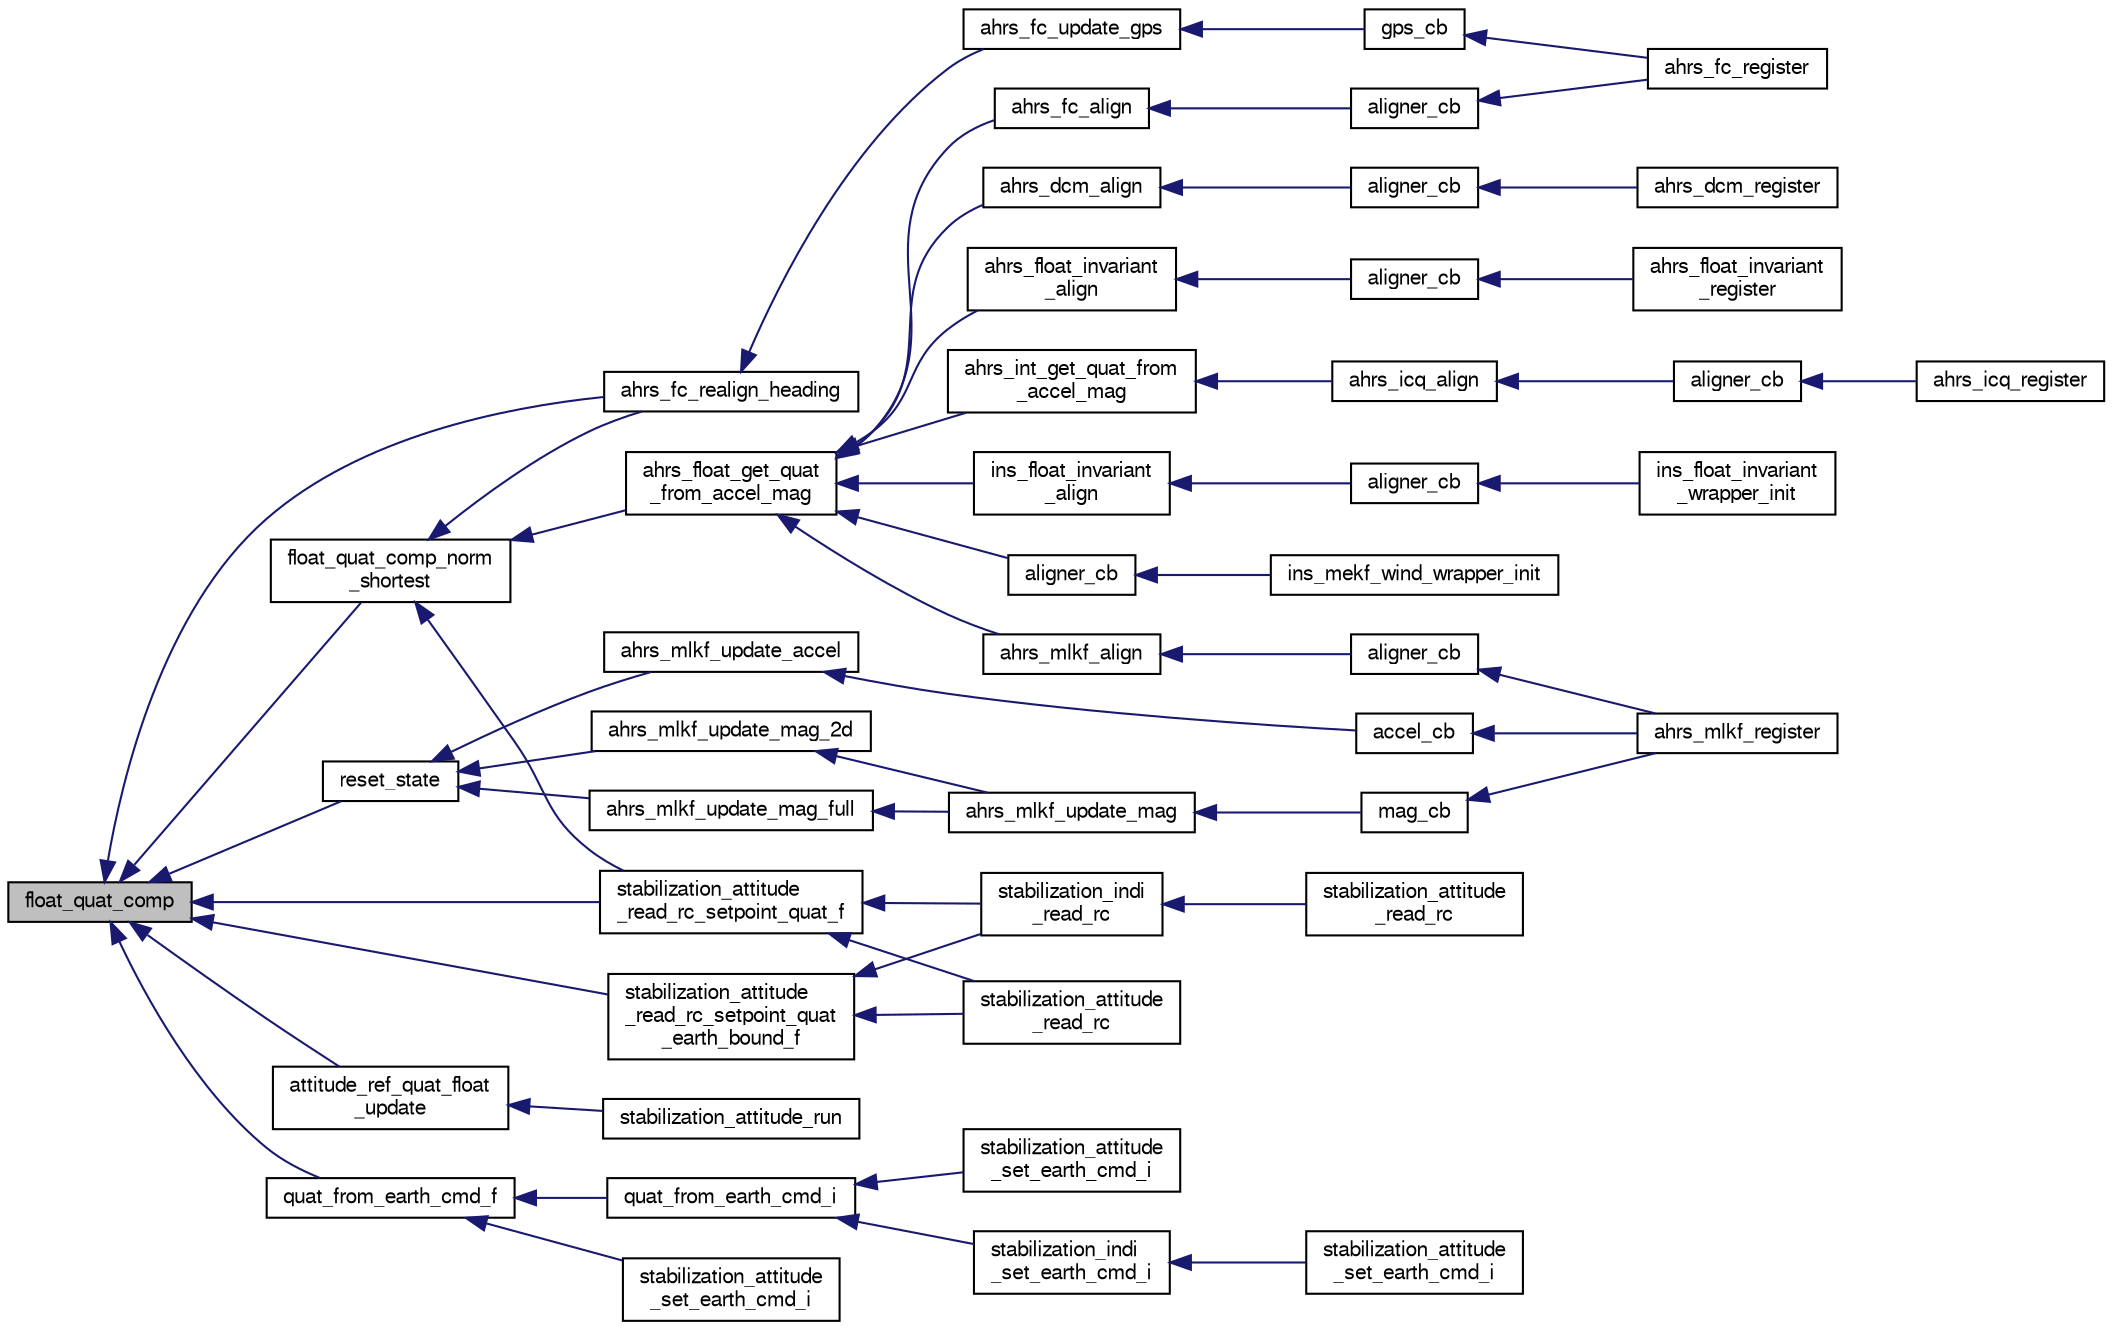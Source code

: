 digraph "float_quat_comp"
{
  edge [fontname="FreeSans",fontsize="10",labelfontname="FreeSans",labelfontsize="10"];
  node [fontname="FreeSans",fontsize="10",shape=record];
  rankdir="LR";
  Node1 [label="float_quat_comp",height=0.2,width=0.4,color="black", fillcolor="grey75", style="filled", fontcolor="black"];
  Node1 -> Node2 [dir="back",color="midnightblue",fontsize="10",style="solid",fontname="FreeSans"];
  Node2 [label="ahrs_fc_realign_heading",height=0.2,width=0.4,color="black", fillcolor="white", style="filled",URL="$ahrs__float__cmpl_8h.html#aaabc7dc5bd1a6623dfd6b6642badcb1c",tooltip="Hard reset yaw to a heading. "];
  Node2 -> Node3 [dir="back",color="midnightblue",fontsize="10",style="solid",fontname="FreeSans"];
  Node3 [label="ahrs_fc_update_gps",height=0.2,width=0.4,color="black", fillcolor="white", style="filled",URL="$ahrs__float__cmpl_8h.html#ad866a4c74ddf87b458a8cadc7a002ef2"];
  Node3 -> Node4 [dir="back",color="midnightblue",fontsize="10",style="solid",fontname="FreeSans"];
  Node4 [label="gps_cb",height=0.2,width=0.4,color="black", fillcolor="white", style="filled",URL="$ahrs__float__cmpl__wrapper_8c.html#a1c1656ce80fe1f1ad49fea691164dbf8"];
  Node4 -> Node5 [dir="back",color="midnightblue",fontsize="10",style="solid",fontname="FreeSans"];
  Node5 [label="ahrs_fc_register",height=0.2,width=0.4,color="black", fillcolor="white", style="filled",URL="$ahrs__float__cmpl__wrapper_8h.html#aa47cd2e2f95362dd732bac1f275344e0"];
  Node1 -> Node6 [dir="back",color="midnightblue",fontsize="10",style="solid",fontname="FreeSans"];
  Node6 [label="attitude_ref_quat_float\l_update",height=0.2,width=0.4,color="black", fillcolor="white", style="filled",URL="$stabilization__attitude__ref__quat__float_8h.html#a6246617981d4269af34291dafdd9f1e3"];
  Node6 -> Node7 [dir="back",color="midnightblue",fontsize="10",style="solid",fontname="FreeSans"];
  Node7 [label="stabilization_attitude_run",height=0.2,width=0.4,color="black", fillcolor="white", style="filled",URL="$stabilization__attitude__quat__float_8c.html#a18a45e70bf2fae908ece863a764f777b"];
  Node1 -> Node8 [dir="back",color="midnightblue",fontsize="10",style="solid",fontname="FreeSans"];
  Node8 [label="float_quat_comp_norm\l_shortest",height=0.2,width=0.4,color="black", fillcolor="white", style="filled",URL="$group__math__algebra__float.html#ga1046209eec005141af05e1098b559487",tooltip="Composition (multiplication) of two quaternions with normalization. "];
  Node8 -> Node9 [dir="back",color="midnightblue",fontsize="10",style="solid",fontname="FreeSans"];
  Node9 [label="stabilization_attitude\l_read_rc_setpoint_quat_f",height=0.2,width=0.4,color="black", fillcolor="white", style="filled",URL="$stabilization__attitude__rc__setpoint_8h.html#a7e0d148d1e5210bb1b299163d77daa4a",tooltip="Read attitude setpoint from RC as quaternion Interprets the stick positions as axes. "];
  Node9 -> Node10 [dir="back",color="midnightblue",fontsize="10",style="solid",fontname="FreeSans"];
  Node10 [label="stabilization_attitude\l_read_rc",height=0.2,width=0.4,color="black", fillcolor="white", style="filled",URL="$stabilization__attitude__heli__indi_8c.html#ad17347abf36f7dfc4abb0218f10b5f09"];
  Node9 -> Node11 [dir="back",color="midnightblue",fontsize="10",style="solid",fontname="FreeSans"];
  Node11 [label="stabilization_indi\l_read_rc",height=0.2,width=0.4,color="black", fillcolor="white", style="filled",URL="$stabilization__indi__simple_8h.html#a12143cafcad8c2db6f07b2cc072851d5",tooltip="This function reads rc commands. "];
  Node11 -> Node12 [dir="back",color="midnightblue",fontsize="10",style="solid",fontname="FreeSans"];
  Node12 [label="stabilization_attitude\l_read_rc",height=0.2,width=0.4,color="black", fillcolor="white", style="filled",URL="$stabilization__attitude__quat__indi_8c.html#ad17347abf36f7dfc4abb0218f10b5f09"];
  Node8 -> Node2 [dir="back",color="midnightblue",fontsize="10",style="solid",fontname="FreeSans"];
  Node8 -> Node13 [dir="back",color="midnightblue",fontsize="10",style="solid",fontname="FreeSans"];
  Node13 [label="ahrs_float_get_quat\l_from_accel_mag",height=0.2,width=0.4,color="black", fillcolor="white", style="filled",URL="$ahrs__float__utils_8h.html#a417a9a4e580b992140640e70992a2a01"];
  Node13 -> Node14 [dir="back",color="midnightblue",fontsize="10",style="solid",fontname="FreeSans"];
  Node14 [label="ahrs_dcm_align",height=0.2,width=0.4,color="black", fillcolor="white", style="filled",URL="$ahrs__float__dcm_8h.html#ac19ef4cf9dfcc61561addd93a8c41a5e"];
  Node14 -> Node15 [dir="back",color="midnightblue",fontsize="10",style="solid",fontname="FreeSans"];
  Node15 [label="aligner_cb",height=0.2,width=0.4,color="black", fillcolor="white", style="filled",URL="$ahrs__float__dcm__wrapper_8c.html#abb508f672663ab1485eae5b9e1799f21"];
  Node15 -> Node16 [dir="back",color="midnightblue",fontsize="10",style="solid",fontname="FreeSans"];
  Node16 [label="ahrs_dcm_register",height=0.2,width=0.4,color="black", fillcolor="white", style="filled",URL="$ahrs__float__dcm__wrapper_8h.html#a18235ffdb70868861d5424fe8c4bafa5"];
  Node13 -> Node17 [dir="back",color="midnightblue",fontsize="10",style="solid",fontname="FreeSans"];
  Node17 [label="ahrs_fc_align",height=0.2,width=0.4,color="black", fillcolor="white", style="filled",URL="$ahrs__float__cmpl_8h.html#a8bb0e2116dd6b4bf9a3fa0caa3f97d27"];
  Node17 -> Node18 [dir="back",color="midnightblue",fontsize="10",style="solid",fontname="FreeSans"];
  Node18 [label="aligner_cb",height=0.2,width=0.4,color="black", fillcolor="white", style="filled",URL="$ahrs__float__cmpl__wrapper_8c.html#abb508f672663ab1485eae5b9e1799f21"];
  Node18 -> Node5 [dir="back",color="midnightblue",fontsize="10",style="solid",fontname="FreeSans"];
  Node13 -> Node19 [dir="back",color="midnightblue",fontsize="10",style="solid",fontname="FreeSans"];
  Node19 [label="ahrs_float_invariant\l_align",height=0.2,width=0.4,color="black", fillcolor="white", style="filled",URL="$ahrs__float__invariant_8h.html#a4111f176cb3e28593c2ff388169a86f9"];
  Node19 -> Node20 [dir="back",color="midnightblue",fontsize="10",style="solid",fontname="FreeSans"];
  Node20 [label="aligner_cb",height=0.2,width=0.4,color="black", fillcolor="white", style="filled",URL="$ahrs__float__invariant__wrapper_8c.html#abb508f672663ab1485eae5b9e1799f21"];
  Node20 -> Node21 [dir="back",color="midnightblue",fontsize="10",style="solid",fontname="FreeSans"];
  Node21 [label="ahrs_float_invariant\l_register",height=0.2,width=0.4,color="black", fillcolor="white", style="filled",URL="$ahrs__float__invariant__wrapper_8h.html#af929b6f9cb8695819d29bdacca1f24f0"];
  Node13 -> Node22 [dir="back",color="midnightblue",fontsize="10",style="solid",fontname="FreeSans"];
  Node22 [label="ahrs_int_get_quat_from\l_accel_mag",height=0.2,width=0.4,color="black", fillcolor="white", style="filled",URL="$ahrs__int__utils_8h.html#a8ea9794c15ad84b2a289385d4a431f60"];
  Node22 -> Node23 [dir="back",color="midnightblue",fontsize="10",style="solid",fontname="FreeSans"];
  Node23 [label="ahrs_icq_align",height=0.2,width=0.4,color="black", fillcolor="white", style="filled",URL="$ahrs__int__cmpl__quat_8h.html#a00670e57757ac4865d6bbd63a6ad4a73"];
  Node23 -> Node24 [dir="back",color="midnightblue",fontsize="10",style="solid",fontname="FreeSans"];
  Node24 [label="aligner_cb",height=0.2,width=0.4,color="black", fillcolor="white", style="filled",URL="$ahrs__int__cmpl__quat__wrapper_8c.html#abb508f672663ab1485eae5b9e1799f21"];
  Node24 -> Node25 [dir="back",color="midnightblue",fontsize="10",style="solid",fontname="FreeSans"];
  Node25 [label="ahrs_icq_register",height=0.2,width=0.4,color="black", fillcolor="white", style="filled",URL="$ahrs__int__cmpl__quat__wrapper_8h.html#af71a2cd8d6fabc9373e99e2aeddbbb89"];
  Node13 -> Node26 [dir="back",color="midnightblue",fontsize="10",style="solid",fontname="FreeSans"];
  Node26 [label="ahrs_mlkf_align",height=0.2,width=0.4,color="black", fillcolor="white", style="filled",URL="$ahrs__float__mlkf_8h.html#a65cd8d47048c1cdc4aced2e5a4ce79e2"];
  Node26 -> Node27 [dir="back",color="midnightblue",fontsize="10",style="solid",fontname="FreeSans"];
  Node27 [label="aligner_cb",height=0.2,width=0.4,color="black", fillcolor="white", style="filled",URL="$ahrs__float__mlkf__wrapper_8c.html#abb508f672663ab1485eae5b9e1799f21"];
  Node27 -> Node28 [dir="back",color="midnightblue",fontsize="10",style="solid",fontname="FreeSans"];
  Node28 [label="ahrs_mlkf_register",height=0.2,width=0.4,color="black", fillcolor="white", style="filled",URL="$ahrs__float__mlkf__wrapper_8h.html#adf9165ad7440f11e3dae35391f5844d6"];
  Node13 -> Node29 [dir="back",color="midnightblue",fontsize="10",style="solid",fontname="FreeSans"];
  Node29 [label="aligner_cb",height=0.2,width=0.4,color="black", fillcolor="white", style="filled",URL="$ins__mekf__wind__wrapper_8c.html#abb508f672663ab1485eae5b9e1799f21"];
  Node29 -> Node30 [dir="back",color="midnightblue",fontsize="10",style="solid",fontname="FreeSans"];
  Node30 [label="ins_mekf_wind_wrapper_init",height=0.2,width=0.4,color="black", fillcolor="white", style="filled",URL="$ins__mekf__wind__wrapper_8h.html#a7b3c1fefc89ec1a4ff25484626a02deb",tooltip="Init function. "];
  Node13 -> Node31 [dir="back",color="midnightblue",fontsize="10",style="solid",fontname="FreeSans"];
  Node31 [label="ins_float_invariant\l_align",height=0.2,width=0.4,color="black", fillcolor="white", style="filled",URL="$ins__float__invariant_8h.html#a20f38b74cafe0e2f82412fe7a66dc806"];
  Node31 -> Node32 [dir="back",color="midnightblue",fontsize="10",style="solid",fontname="FreeSans"];
  Node32 [label="aligner_cb",height=0.2,width=0.4,color="black", fillcolor="white", style="filled",URL="$ins__float__invariant__wrapper_8c.html#abb508f672663ab1485eae5b9e1799f21"];
  Node32 -> Node33 [dir="back",color="midnightblue",fontsize="10",style="solid",fontname="FreeSans"];
  Node33 [label="ins_float_invariant\l_wrapper_init",height=0.2,width=0.4,color="black", fillcolor="white", style="filled",URL="$ins__float__invariant__wrapper_8h.html#abd4f3b0fcceec4de92a1ad9a7653c6f3"];
  Node1 -> Node34 [dir="back",color="midnightblue",fontsize="10",style="solid",fontname="FreeSans"];
  Node34 [label="quat_from_earth_cmd_f",height=0.2,width=0.4,color="black", fillcolor="white", style="filled",URL="$stabilization__attitude__quat__transformations_8h.html#a875d6ee5cde39474c4ce13dd340cb262"];
  Node34 -> Node35 [dir="back",color="midnightblue",fontsize="10",style="solid",fontname="FreeSans"];
  Node35 [label="quat_from_earth_cmd_i",height=0.2,width=0.4,color="black", fillcolor="white", style="filled",URL="$stabilization__attitude__quat__transformations_8h.html#acfb3bfa8af4aebad848717cd26aa78ee"];
  Node35 -> Node36 [dir="back",color="midnightblue",fontsize="10",style="solid",fontname="FreeSans"];
  Node36 [label="stabilization_attitude\l_set_earth_cmd_i",height=0.2,width=0.4,color="black", fillcolor="white", style="filled",URL="$stabilization__attitude__heli__indi_8c.html#ada3ef183c206d08fd0a902adc118f542"];
  Node35 -> Node37 [dir="back",color="midnightblue",fontsize="10",style="solid",fontname="FreeSans"];
  Node37 [label="stabilization_indi\l_set_earth_cmd_i",height=0.2,width=0.4,color="black", fillcolor="white", style="filled",URL="$stabilization__indi__simple_8h.html#a487bd4ac66f844d9d1adfb696f950604",tooltip="Set attitude setpoint from command in earth axes. "];
  Node37 -> Node38 [dir="back",color="midnightblue",fontsize="10",style="solid",fontname="FreeSans"];
  Node38 [label="stabilization_attitude\l_set_earth_cmd_i",height=0.2,width=0.4,color="black", fillcolor="white", style="filled",URL="$stabilization__attitude__quat__indi_8c.html#ada3ef183c206d08fd0a902adc118f542"];
  Node34 -> Node39 [dir="back",color="midnightblue",fontsize="10",style="solid",fontname="FreeSans"];
  Node39 [label="stabilization_attitude\l_set_earth_cmd_i",height=0.2,width=0.4,color="black", fillcolor="white", style="filled",URL="$stabilization__attitude__quat__float_8c.html#ada3ef183c206d08fd0a902adc118f542"];
  Node1 -> Node40 [dir="back",color="midnightblue",fontsize="10",style="solid",fontname="FreeSans"];
  Node40 [label="reset_state",height=0.2,width=0.4,color="black", fillcolor="white", style="filled",URL="$ahrs__float__mlkf_8c.html#a9fbef29f6a0a976770a3055c37a35d95",tooltip="Incorporate errors to reference and zeros state. "];
  Node40 -> Node41 [dir="back",color="midnightblue",fontsize="10",style="solid",fontname="FreeSans"];
  Node41 [label="ahrs_mlkf_update_accel",height=0.2,width=0.4,color="black", fillcolor="white", style="filled",URL="$ahrs__float__mlkf_8h.html#a49d6b43615e971ee5f098c86c2cf0edb"];
  Node41 -> Node42 [dir="back",color="midnightblue",fontsize="10",style="solid",fontname="FreeSans"];
  Node42 [label="accel_cb",height=0.2,width=0.4,color="black", fillcolor="white", style="filled",URL="$ahrs__float__mlkf__wrapper_8c.html#aacd6b1869f263f90a6f1fbe777a87793"];
  Node42 -> Node28 [dir="back",color="midnightblue",fontsize="10",style="solid",fontname="FreeSans"];
  Node40 -> Node43 [dir="back",color="midnightblue",fontsize="10",style="solid",fontname="FreeSans"];
  Node43 [label="ahrs_mlkf_update_mag_2d",height=0.2,width=0.4,color="black", fillcolor="white", style="filled",URL="$ahrs__float__mlkf_8h.html#ab8a1a207877996d1ef506ad18510795e"];
  Node43 -> Node44 [dir="back",color="midnightblue",fontsize="10",style="solid",fontname="FreeSans"];
  Node44 [label="ahrs_mlkf_update_mag",height=0.2,width=0.4,color="black", fillcolor="white", style="filled",URL="$ahrs__float__mlkf_8h.html#a00e729bc2030aaee57ec7be58f58f569"];
  Node44 -> Node45 [dir="back",color="midnightblue",fontsize="10",style="solid",fontname="FreeSans"];
  Node45 [label="mag_cb",height=0.2,width=0.4,color="black", fillcolor="white", style="filled",URL="$ahrs__float__mlkf__wrapper_8c.html#a49cc1e545848b85016af530049991c02"];
  Node45 -> Node28 [dir="back",color="midnightblue",fontsize="10",style="solid",fontname="FreeSans"];
  Node40 -> Node46 [dir="back",color="midnightblue",fontsize="10",style="solid",fontname="FreeSans"];
  Node46 [label="ahrs_mlkf_update_mag_full",height=0.2,width=0.4,color="black", fillcolor="white", style="filled",URL="$ahrs__float__mlkf_8h.html#a7bb2235206c421516cfa4884d287fc65"];
  Node46 -> Node44 [dir="back",color="midnightblue",fontsize="10",style="solid",fontname="FreeSans"];
  Node1 -> Node47 [dir="back",color="midnightblue",fontsize="10",style="solid",fontname="FreeSans"];
  Node47 [label="stabilization_attitude\l_read_rc_setpoint_quat\l_earth_bound_f",height=0.2,width=0.4,color="black", fillcolor="white", style="filled",URL="$stabilization__attitude__rc__setpoint_8h.html#a67c7c9ce5526222ceb3f422269fc8f47"];
  Node47 -> Node10 [dir="back",color="midnightblue",fontsize="10",style="solid",fontname="FreeSans"];
  Node47 -> Node11 [dir="back",color="midnightblue",fontsize="10",style="solid",fontname="FreeSans"];
  Node1 -> Node9 [dir="back",color="midnightblue",fontsize="10",style="solid",fontname="FreeSans"];
}
